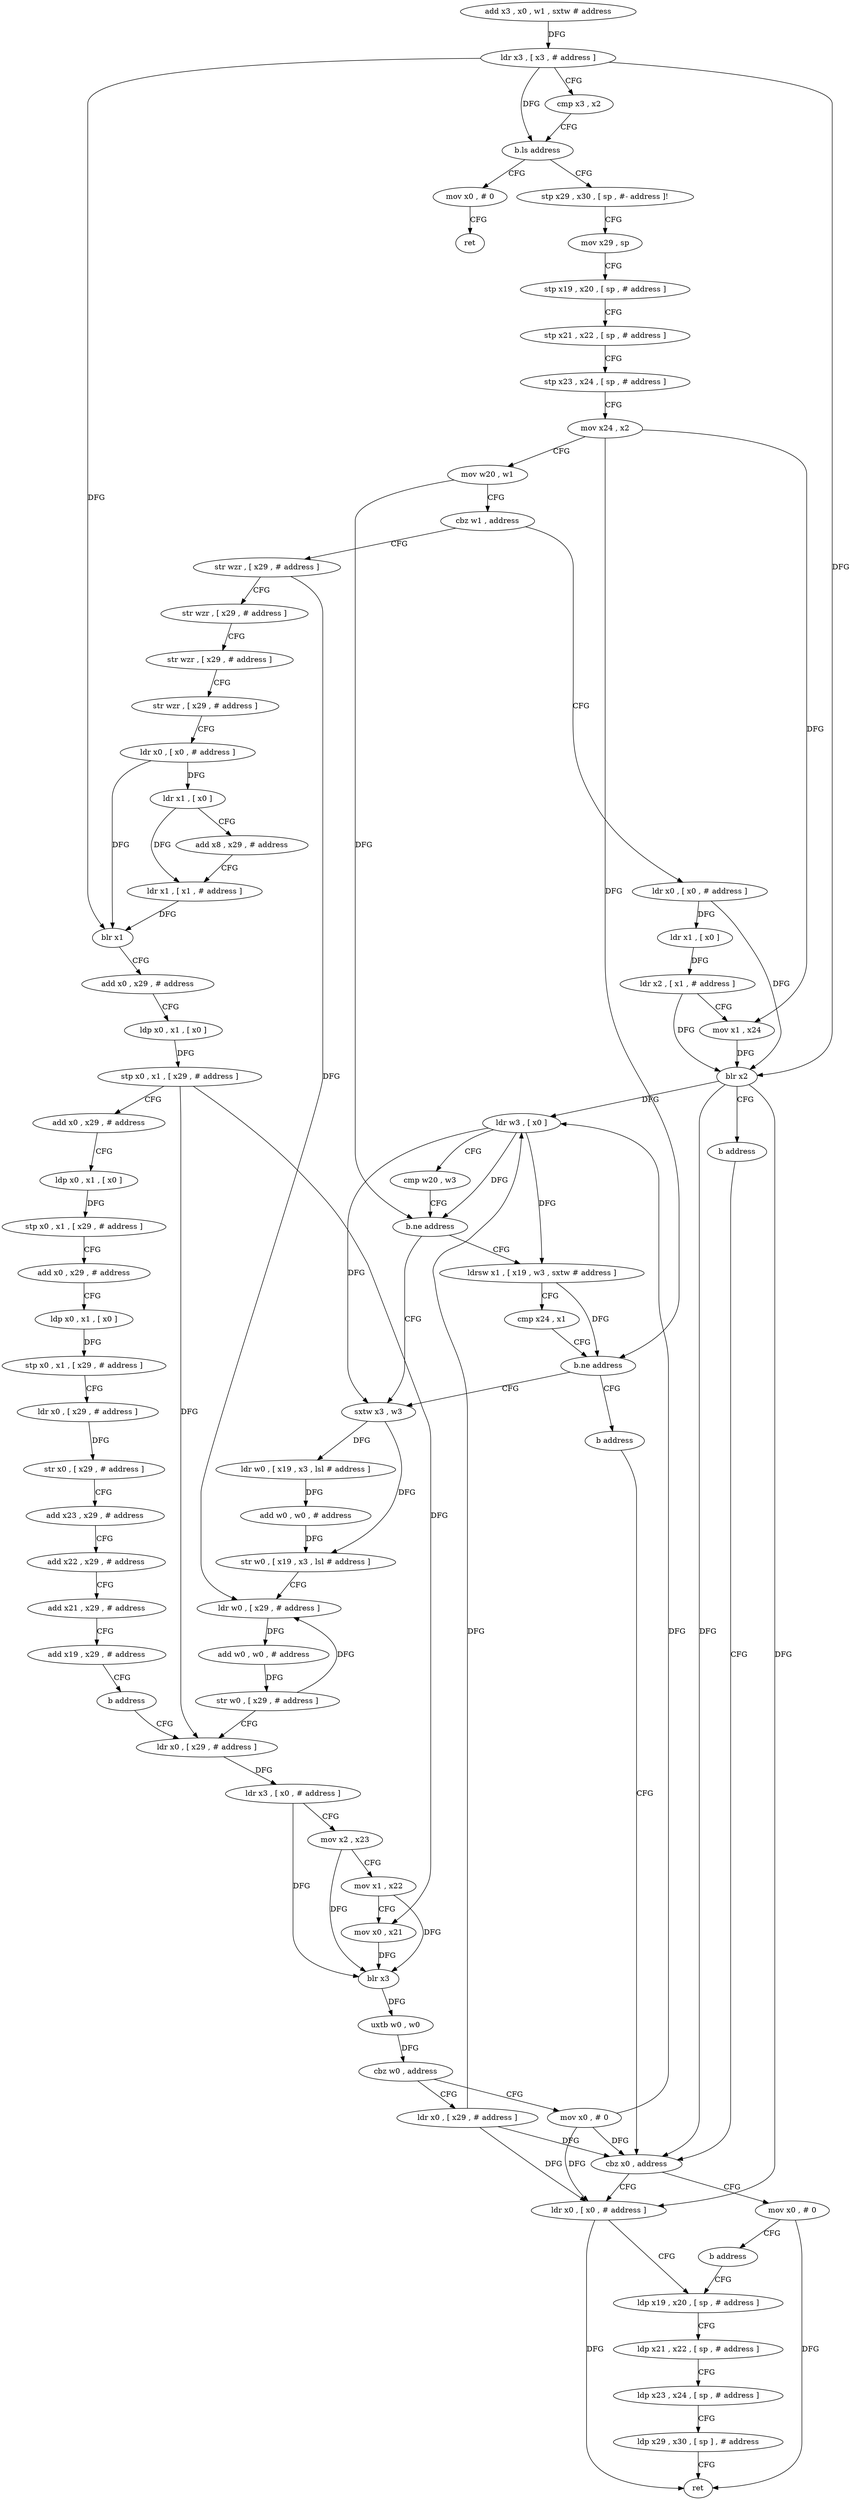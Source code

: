 digraph "func" {
"78056" [label = "add x3 , x0 , w1 , sxtw # address" ]
"78060" [label = "ldr x3 , [ x3 , # address ]" ]
"78064" [label = "cmp x3 , x2" ]
"78068" [label = "b.ls address" ]
"78352" [label = "mov x0 , # 0" ]
"78072" [label = "stp x29 , x30 , [ sp , #- address ]!" ]
"78356" [label = "ret" ]
"78076" [label = "mov x29 , sp" ]
"78080" [label = "stp x19 , x20 , [ sp , # address ]" ]
"78084" [label = "stp x21 , x22 , [ sp , # address ]" ]
"78088" [label = "stp x23 , x24 , [ sp , # address ]" ]
"78092" [label = "mov x24 , x2" ]
"78096" [label = "mov w20 , w1" ]
"78100" [label = "cbz w1 , address" ]
"78204" [label = "ldr x0 , [ x0 , # address ]" ]
"78104" [label = "str wzr , [ x29 , # address ]" ]
"78208" [label = "ldr x1 , [ x0 ]" ]
"78212" [label = "ldr x2 , [ x1 , # address ]" ]
"78216" [label = "mov x1 , x24" ]
"78220" [label = "blr x2" ]
"78224" [label = "b address" ]
"78324" [label = "cbz x0 , address" ]
"78108" [label = "str wzr , [ x29 , # address ]" ]
"78112" [label = "str wzr , [ x29 , # address ]" ]
"78116" [label = "str wzr , [ x29 , # address ]" ]
"78120" [label = "ldr x0 , [ x0 , # address ]" ]
"78124" [label = "ldr x1 , [ x0 ]" ]
"78128" [label = "add x8 , x29 , # address" ]
"78132" [label = "ldr x1 , [ x1 , # address ]" ]
"78136" [label = "blr x1" ]
"78140" [label = "add x0 , x29 , # address" ]
"78144" [label = "ldp x0 , x1 , [ x0 ]" ]
"78148" [label = "stp x0 , x1 , [ x29 , # address ]" ]
"78152" [label = "add x0 , x29 , # address" ]
"78156" [label = "ldp x0 , x1 , [ x0 ]" ]
"78160" [label = "stp x0 , x1 , [ x29 , # address ]" ]
"78164" [label = "add x0 , x29 , # address" ]
"78168" [label = "ldp x0 , x1 , [ x0 ]" ]
"78172" [label = "stp x0 , x1 , [ x29 , # address ]" ]
"78176" [label = "ldr x0 , [ x29 , # address ]" ]
"78180" [label = "str x0 , [ x29 , # address ]" ]
"78184" [label = "add x23 , x29 , # address" ]
"78188" [label = "add x22 , x29 , # address" ]
"78192" [label = "add x21 , x29 , # address" ]
"78196" [label = "add x19 , x29 , # address" ]
"78200" [label = "b address" ]
"78256" [label = "ldr x0 , [ x29 , # address ]" ]
"78360" [label = "mov x0 , # 0" ]
"78328" [label = "ldr x0 , [ x0 , # address ]" ]
"78260" [label = "ldr x3 , [ x0 , # address ]" ]
"78264" [label = "mov x2 , x23" ]
"78268" [label = "mov x1 , x22" ]
"78272" [label = "mov x0 , x21" ]
"78276" [label = "blr x3" ]
"78280" [label = "uxtb w0 , w0" ]
"78284" [label = "cbz w0 , address" ]
"78320" [label = "mov x0 , # 0" ]
"78288" [label = "ldr x0 , [ x29 , # address ]" ]
"78364" [label = "b address" ]
"78332" [label = "ldp x19 , x20 , [ sp , # address ]" ]
"78292" [label = "ldr w3 , [ x0 ]" ]
"78296" [label = "cmp w20 , w3" ]
"78300" [label = "b.ne address" ]
"78228" [label = "sxtw x3 , w3" ]
"78304" [label = "ldrsw x1 , [ x19 , w3 , sxtw # address ]" ]
"78336" [label = "ldp x21 , x22 , [ sp , # address ]" ]
"78340" [label = "ldp x23 , x24 , [ sp , # address ]" ]
"78344" [label = "ldp x29 , x30 , [ sp ] , # address" ]
"78348" [label = "ret" ]
"78232" [label = "ldr w0 , [ x19 , x3 , lsl # address ]" ]
"78236" [label = "add w0 , w0 , # address" ]
"78240" [label = "str w0 , [ x19 , x3 , lsl # address ]" ]
"78244" [label = "ldr w0 , [ x29 , # address ]" ]
"78248" [label = "add w0 , w0 , # address" ]
"78252" [label = "str w0 , [ x29 , # address ]" ]
"78308" [label = "cmp x24 , x1" ]
"78312" [label = "b.ne address" ]
"78316" [label = "b address" ]
"78056" -> "78060" [ label = "DFG" ]
"78060" -> "78064" [ label = "CFG" ]
"78060" -> "78068" [ label = "DFG" ]
"78060" -> "78220" [ label = "DFG" ]
"78060" -> "78136" [ label = "DFG" ]
"78064" -> "78068" [ label = "CFG" ]
"78068" -> "78352" [ label = "CFG" ]
"78068" -> "78072" [ label = "CFG" ]
"78352" -> "78356" [ label = "CFG" ]
"78072" -> "78076" [ label = "CFG" ]
"78076" -> "78080" [ label = "CFG" ]
"78080" -> "78084" [ label = "CFG" ]
"78084" -> "78088" [ label = "CFG" ]
"78088" -> "78092" [ label = "CFG" ]
"78092" -> "78096" [ label = "CFG" ]
"78092" -> "78216" [ label = "DFG" ]
"78092" -> "78312" [ label = "DFG" ]
"78096" -> "78100" [ label = "CFG" ]
"78096" -> "78300" [ label = "DFG" ]
"78100" -> "78204" [ label = "CFG" ]
"78100" -> "78104" [ label = "CFG" ]
"78204" -> "78208" [ label = "DFG" ]
"78204" -> "78220" [ label = "DFG" ]
"78104" -> "78108" [ label = "CFG" ]
"78104" -> "78244" [ label = "DFG" ]
"78208" -> "78212" [ label = "DFG" ]
"78212" -> "78216" [ label = "CFG" ]
"78212" -> "78220" [ label = "DFG" ]
"78216" -> "78220" [ label = "DFG" ]
"78220" -> "78224" [ label = "CFG" ]
"78220" -> "78324" [ label = "DFG" ]
"78220" -> "78328" [ label = "DFG" ]
"78220" -> "78292" [ label = "DFG" ]
"78224" -> "78324" [ label = "CFG" ]
"78324" -> "78360" [ label = "CFG" ]
"78324" -> "78328" [ label = "CFG" ]
"78108" -> "78112" [ label = "CFG" ]
"78112" -> "78116" [ label = "CFG" ]
"78116" -> "78120" [ label = "CFG" ]
"78120" -> "78124" [ label = "DFG" ]
"78120" -> "78136" [ label = "DFG" ]
"78124" -> "78128" [ label = "CFG" ]
"78124" -> "78132" [ label = "DFG" ]
"78128" -> "78132" [ label = "CFG" ]
"78132" -> "78136" [ label = "DFG" ]
"78136" -> "78140" [ label = "CFG" ]
"78140" -> "78144" [ label = "CFG" ]
"78144" -> "78148" [ label = "DFG" ]
"78148" -> "78152" [ label = "CFG" ]
"78148" -> "78256" [ label = "DFG" ]
"78148" -> "78272" [ label = "DFG" ]
"78152" -> "78156" [ label = "CFG" ]
"78156" -> "78160" [ label = "DFG" ]
"78160" -> "78164" [ label = "CFG" ]
"78164" -> "78168" [ label = "CFG" ]
"78168" -> "78172" [ label = "DFG" ]
"78172" -> "78176" [ label = "CFG" ]
"78176" -> "78180" [ label = "DFG" ]
"78180" -> "78184" [ label = "CFG" ]
"78184" -> "78188" [ label = "CFG" ]
"78188" -> "78192" [ label = "CFG" ]
"78192" -> "78196" [ label = "CFG" ]
"78196" -> "78200" [ label = "CFG" ]
"78200" -> "78256" [ label = "CFG" ]
"78256" -> "78260" [ label = "DFG" ]
"78360" -> "78364" [ label = "CFG" ]
"78360" -> "78348" [ label = "DFG" ]
"78328" -> "78332" [ label = "CFG" ]
"78328" -> "78348" [ label = "DFG" ]
"78260" -> "78264" [ label = "CFG" ]
"78260" -> "78276" [ label = "DFG" ]
"78264" -> "78268" [ label = "CFG" ]
"78264" -> "78276" [ label = "DFG" ]
"78268" -> "78272" [ label = "CFG" ]
"78268" -> "78276" [ label = "DFG" ]
"78272" -> "78276" [ label = "DFG" ]
"78276" -> "78280" [ label = "DFG" ]
"78280" -> "78284" [ label = "DFG" ]
"78284" -> "78320" [ label = "CFG" ]
"78284" -> "78288" [ label = "CFG" ]
"78320" -> "78324" [ label = "DFG" ]
"78320" -> "78328" [ label = "DFG" ]
"78320" -> "78292" [ label = "DFG" ]
"78288" -> "78292" [ label = "DFG" ]
"78288" -> "78324" [ label = "DFG" ]
"78288" -> "78328" [ label = "DFG" ]
"78364" -> "78332" [ label = "CFG" ]
"78332" -> "78336" [ label = "CFG" ]
"78292" -> "78296" [ label = "CFG" ]
"78292" -> "78300" [ label = "DFG" ]
"78292" -> "78228" [ label = "DFG" ]
"78292" -> "78304" [ label = "DFG" ]
"78296" -> "78300" [ label = "CFG" ]
"78300" -> "78228" [ label = "CFG" ]
"78300" -> "78304" [ label = "CFG" ]
"78228" -> "78232" [ label = "DFG" ]
"78228" -> "78240" [ label = "DFG" ]
"78304" -> "78308" [ label = "CFG" ]
"78304" -> "78312" [ label = "DFG" ]
"78336" -> "78340" [ label = "CFG" ]
"78340" -> "78344" [ label = "CFG" ]
"78344" -> "78348" [ label = "CFG" ]
"78232" -> "78236" [ label = "DFG" ]
"78236" -> "78240" [ label = "DFG" ]
"78240" -> "78244" [ label = "CFG" ]
"78244" -> "78248" [ label = "DFG" ]
"78248" -> "78252" [ label = "DFG" ]
"78252" -> "78256" [ label = "CFG" ]
"78252" -> "78244" [ label = "DFG" ]
"78308" -> "78312" [ label = "CFG" ]
"78312" -> "78228" [ label = "CFG" ]
"78312" -> "78316" [ label = "CFG" ]
"78316" -> "78324" [ label = "CFG" ]
}
